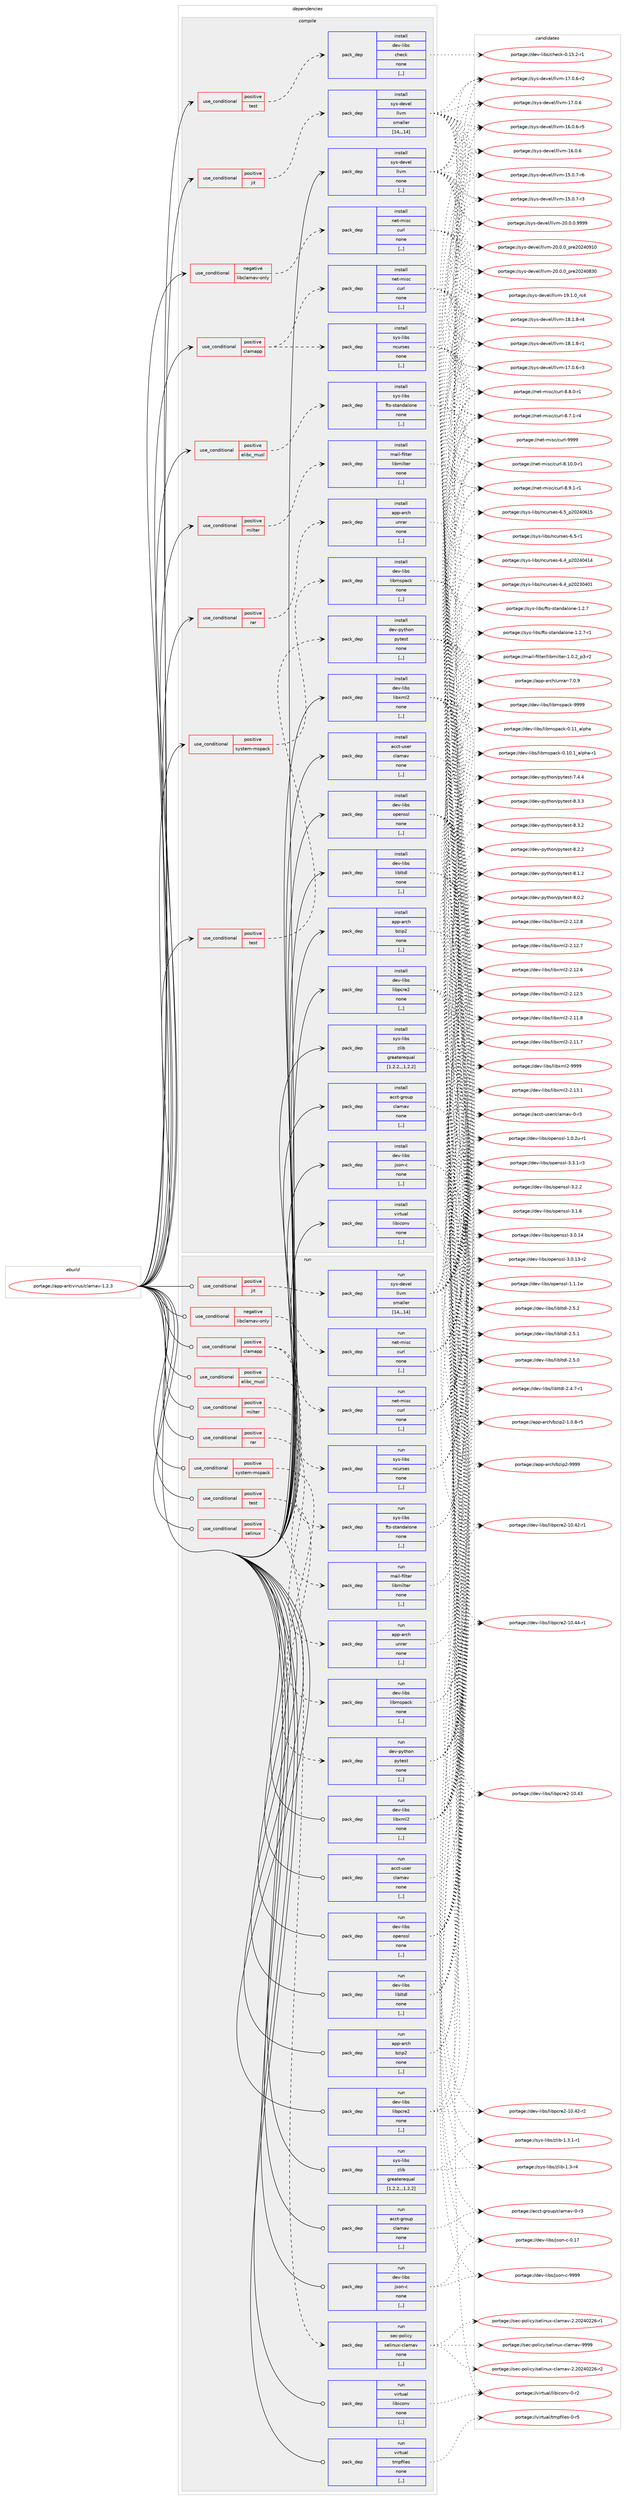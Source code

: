 digraph prolog {

# *************
# Graph options
# *************

newrank=true;
concentrate=true;
compound=true;
graph [rankdir=LR,fontname=Helvetica,fontsize=10,ranksep=1.5];#, ranksep=2.5, nodesep=0.2];
edge  [arrowhead=vee];
node  [fontname=Helvetica,fontsize=10];

# **********
# The ebuild
# **********

subgraph cluster_leftcol {
color=gray;
label=<<i>ebuild</i>>;
id [label="portage://app-antivirus/clamav-1.2.3", color=red, width=4, href="../app-antivirus/clamav-1.2.3.svg"];
}

# ****************
# The dependencies
# ****************

subgraph cluster_midcol {
color=gray;
label=<<i>dependencies</i>>;
subgraph cluster_compile {
fillcolor="#eeeeee";
style=filled;
label=<<i>compile</i>>;
subgraph cond131515 {
dependency499938 [label=<<TABLE BORDER="0" CELLBORDER="1" CELLSPACING="0" CELLPADDING="4"><TR><TD ROWSPAN="3" CELLPADDING="10">use_conditional</TD></TR><TR><TD>negative</TD></TR><TR><TD>libclamav-only</TD></TR></TABLE>>, shape=none, color=red];
subgraph pack364801 {
dependency499939 [label=<<TABLE BORDER="0" CELLBORDER="1" CELLSPACING="0" CELLPADDING="4" WIDTH="220"><TR><TD ROWSPAN="6" CELLPADDING="30">pack_dep</TD></TR><TR><TD WIDTH="110">install</TD></TR><TR><TD>net-misc</TD></TR><TR><TD>curl</TD></TR><TR><TD>none</TD></TR><TR><TD>[,,]</TD></TR></TABLE>>, shape=none, color=blue];
}
dependency499938:e -> dependency499939:w [weight=20,style="dashed",arrowhead="vee"];
}
id:e -> dependency499938:w [weight=20,style="solid",arrowhead="vee"];
subgraph cond131516 {
dependency499940 [label=<<TABLE BORDER="0" CELLBORDER="1" CELLSPACING="0" CELLPADDING="4"><TR><TD ROWSPAN="3" CELLPADDING="10">use_conditional</TD></TR><TR><TD>positive</TD></TR><TR><TD>clamapp</TD></TR></TABLE>>, shape=none, color=red];
subgraph pack364802 {
dependency499941 [label=<<TABLE BORDER="0" CELLBORDER="1" CELLSPACING="0" CELLPADDING="4" WIDTH="220"><TR><TD ROWSPAN="6" CELLPADDING="30">pack_dep</TD></TR><TR><TD WIDTH="110">install</TD></TR><TR><TD>sys-libs</TD></TR><TR><TD>ncurses</TD></TR><TR><TD>none</TD></TR><TR><TD>[,,]</TD></TR></TABLE>>, shape=none, color=blue];
}
dependency499940:e -> dependency499941:w [weight=20,style="dashed",arrowhead="vee"];
subgraph pack364803 {
dependency499942 [label=<<TABLE BORDER="0" CELLBORDER="1" CELLSPACING="0" CELLPADDING="4" WIDTH="220"><TR><TD ROWSPAN="6" CELLPADDING="30">pack_dep</TD></TR><TR><TD WIDTH="110">install</TD></TR><TR><TD>net-misc</TD></TR><TR><TD>curl</TD></TR><TR><TD>none</TD></TR><TR><TD>[,,]</TD></TR></TABLE>>, shape=none, color=blue];
}
dependency499940:e -> dependency499942:w [weight=20,style="dashed",arrowhead="vee"];
}
id:e -> dependency499940:w [weight=20,style="solid",arrowhead="vee"];
subgraph cond131517 {
dependency499943 [label=<<TABLE BORDER="0" CELLBORDER="1" CELLSPACING="0" CELLPADDING="4"><TR><TD ROWSPAN="3" CELLPADDING="10">use_conditional</TD></TR><TR><TD>positive</TD></TR><TR><TD>elibc_musl</TD></TR></TABLE>>, shape=none, color=red];
subgraph pack364804 {
dependency499944 [label=<<TABLE BORDER="0" CELLBORDER="1" CELLSPACING="0" CELLPADDING="4" WIDTH="220"><TR><TD ROWSPAN="6" CELLPADDING="30">pack_dep</TD></TR><TR><TD WIDTH="110">install</TD></TR><TR><TD>sys-libs</TD></TR><TR><TD>fts-standalone</TD></TR><TR><TD>none</TD></TR><TR><TD>[,,]</TD></TR></TABLE>>, shape=none, color=blue];
}
dependency499943:e -> dependency499944:w [weight=20,style="dashed",arrowhead="vee"];
}
id:e -> dependency499943:w [weight=20,style="solid",arrowhead="vee"];
subgraph cond131518 {
dependency499945 [label=<<TABLE BORDER="0" CELLBORDER="1" CELLSPACING="0" CELLPADDING="4"><TR><TD ROWSPAN="3" CELLPADDING="10">use_conditional</TD></TR><TR><TD>positive</TD></TR><TR><TD>jit</TD></TR></TABLE>>, shape=none, color=red];
subgraph pack364805 {
dependency499946 [label=<<TABLE BORDER="0" CELLBORDER="1" CELLSPACING="0" CELLPADDING="4" WIDTH="220"><TR><TD ROWSPAN="6" CELLPADDING="30">pack_dep</TD></TR><TR><TD WIDTH="110">install</TD></TR><TR><TD>sys-devel</TD></TR><TR><TD>llvm</TD></TR><TR><TD>smaller</TD></TR><TR><TD>[14,,,14]</TD></TR></TABLE>>, shape=none, color=blue];
}
dependency499945:e -> dependency499946:w [weight=20,style="dashed",arrowhead="vee"];
}
id:e -> dependency499945:w [weight=20,style="solid",arrowhead="vee"];
subgraph cond131519 {
dependency499947 [label=<<TABLE BORDER="0" CELLBORDER="1" CELLSPACING="0" CELLPADDING="4"><TR><TD ROWSPAN="3" CELLPADDING="10">use_conditional</TD></TR><TR><TD>positive</TD></TR><TR><TD>milter</TD></TR></TABLE>>, shape=none, color=red];
subgraph pack364806 {
dependency499948 [label=<<TABLE BORDER="0" CELLBORDER="1" CELLSPACING="0" CELLPADDING="4" WIDTH="220"><TR><TD ROWSPAN="6" CELLPADDING="30">pack_dep</TD></TR><TR><TD WIDTH="110">install</TD></TR><TR><TD>mail-filter</TD></TR><TR><TD>libmilter</TD></TR><TR><TD>none</TD></TR><TR><TD>[,,]</TD></TR></TABLE>>, shape=none, color=blue];
}
dependency499947:e -> dependency499948:w [weight=20,style="dashed",arrowhead="vee"];
}
id:e -> dependency499947:w [weight=20,style="solid",arrowhead="vee"];
subgraph cond131520 {
dependency499949 [label=<<TABLE BORDER="0" CELLBORDER="1" CELLSPACING="0" CELLPADDING="4"><TR><TD ROWSPAN="3" CELLPADDING="10">use_conditional</TD></TR><TR><TD>positive</TD></TR><TR><TD>rar</TD></TR></TABLE>>, shape=none, color=red];
subgraph pack364807 {
dependency499950 [label=<<TABLE BORDER="0" CELLBORDER="1" CELLSPACING="0" CELLPADDING="4" WIDTH="220"><TR><TD ROWSPAN="6" CELLPADDING="30">pack_dep</TD></TR><TR><TD WIDTH="110">install</TD></TR><TR><TD>app-arch</TD></TR><TR><TD>unrar</TD></TR><TR><TD>none</TD></TR><TR><TD>[,,]</TD></TR></TABLE>>, shape=none, color=blue];
}
dependency499949:e -> dependency499950:w [weight=20,style="dashed",arrowhead="vee"];
}
id:e -> dependency499949:w [weight=20,style="solid",arrowhead="vee"];
subgraph cond131521 {
dependency499951 [label=<<TABLE BORDER="0" CELLBORDER="1" CELLSPACING="0" CELLPADDING="4"><TR><TD ROWSPAN="3" CELLPADDING="10">use_conditional</TD></TR><TR><TD>positive</TD></TR><TR><TD>system-mspack</TD></TR></TABLE>>, shape=none, color=red];
subgraph pack364808 {
dependency499952 [label=<<TABLE BORDER="0" CELLBORDER="1" CELLSPACING="0" CELLPADDING="4" WIDTH="220"><TR><TD ROWSPAN="6" CELLPADDING="30">pack_dep</TD></TR><TR><TD WIDTH="110">install</TD></TR><TR><TD>dev-libs</TD></TR><TR><TD>libmspack</TD></TR><TR><TD>none</TD></TR><TR><TD>[,,]</TD></TR></TABLE>>, shape=none, color=blue];
}
dependency499951:e -> dependency499952:w [weight=20,style="dashed",arrowhead="vee"];
}
id:e -> dependency499951:w [weight=20,style="solid",arrowhead="vee"];
subgraph cond131522 {
dependency499953 [label=<<TABLE BORDER="0" CELLBORDER="1" CELLSPACING="0" CELLPADDING="4"><TR><TD ROWSPAN="3" CELLPADDING="10">use_conditional</TD></TR><TR><TD>positive</TD></TR><TR><TD>test</TD></TR></TABLE>>, shape=none, color=red];
subgraph pack364809 {
dependency499954 [label=<<TABLE BORDER="0" CELLBORDER="1" CELLSPACING="0" CELLPADDING="4" WIDTH="220"><TR><TD ROWSPAN="6" CELLPADDING="30">pack_dep</TD></TR><TR><TD WIDTH="110">install</TD></TR><TR><TD>dev-libs</TD></TR><TR><TD>check</TD></TR><TR><TD>none</TD></TR><TR><TD>[,,]</TD></TR></TABLE>>, shape=none, color=blue];
}
dependency499953:e -> dependency499954:w [weight=20,style="dashed",arrowhead="vee"];
}
id:e -> dependency499953:w [weight=20,style="solid",arrowhead="vee"];
subgraph cond131523 {
dependency499955 [label=<<TABLE BORDER="0" CELLBORDER="1" CELLSPACING="0" CELLPADDING="4"><TR><TD ROWSPAN="3" CELLPADDING="10">use_conditional</TD></TR><TR><TD>positive</TD></TR><TR><TD>test</TD></TR></TABLE>>, shape=none, color=red];
subgraph pack364810 {
dependency499956 [label=<<TABLE BORDER="0" CELLBORDER="1" CELLSPACING="0" CELLPADDING="4" WIDTH="220"><TR><TD ROWSPAN="6" CELLPADDING="30">pack_dep</TD></TR><TR><TD WIDTH="110">install</TD></TR><TR><TD>dev-python</TD></TR><TR><TD>pytest</TD></TR><TR><TD>none</TD></TR><TR><TD>[,,]</TD></TR></TABLE>>, shape=none, color=blue];
}
dependency499955:e -> dependency499956:w [weight=20,style="dashed",arrowhead="vee"];
}
id:e -> dependency499955:w [weight=20,style="solid",arrowhead="vee"];
subgraph pack364811 {
dependency499957 [label=<<TABLE BORDER="0" CELLBORDER="1" CELLSPACING="0" CELLPADDING="4" WIDTH="220"><TR><TD ROWSPAN="6" CELLPADDING="30">pack_dep</TD></TR><TR><TD WIDTH="110">install</TD></TR><TR><TD>acct-group</TD></TR><TR><TD>clamav</TD></TR><TR><TD>none</TD></TR><TR><TD>[,,]</TD></TR></TABLE>>, shape=none, color=blue];
}
id:e -> dependency499957:w [weight=20,style="solid",arrowhead="vee"];
subgraph pack364812 {
dependency499958 [label=<<TABLE BORDER="0" CELLBORDER="1" CELLSPACING="0" CELLPADDING="4" WIDTH="220"><TR><TD ROWSPAN="6" CELLPADDING="30">pack_dep</TD></TR><TR><TD WIDTH="110">install</TD></TR><TR><TD>acct-user</TD></TR><TR><TD>clamav</TD></TR><TR><TD>none</TD></TR><TR><TD>[,,]</TD></TR></TABLE>>, shape=none, color=blue];
}
id:e -> dependency499958:w [weight=20,style="solid",arrowhead="vee"];
subgraph pack364813 {
dependency499959 [label=<<TABLE BORDER="0" CELLBORDER="1" CELLSPACING="0" CELLPADDING="4" WIDTH="220"><TR><TD ROWSPAN="6" CELLPADDING="30">pack_dep</TD></TR><TR><TD WIDTH="110">install</TD></TR><TR><TD>app-arch</TD></TR><TR><TD>bzip2</TD></TR><TR><TD>none</TD></TR><TR><TD>[,,]</TD></TR></TABLE>>, shape=none, color=blue];
}
id:e -> dependency499959:w [weight=20,style="solid",arrowhead="vee"];
subgraph pack364814 {
dependency499960 [label=<<TABLE BORDER="0" CELLBORDER="1" CELLSPACING="0" CELLPADDING="4" WIDTH="220"><TR><TD ROWSPAN="6" CELLPADDING="30">pack_dep</TD></TR><TR><TD WIDTH="110">install</TD></TR><TR><TD>dev-libs</TD></TR><TR><TD>json-c</TD></TR><TR><TD>none</TD></TR><TR><TD>[,,]</TD></TR></TABLE>>, shape=none, color=blue];
}
id:e -> dependency499960:w [weight=20,style="solid",arrowhead="vee"];
subgraph pack364815 {
dependency499961 [label=<<TABLE BORDER="0" CELLBORDER="1" CELLSPACING="0" CELLPADDING="4" WIDTH="220"><TR><TD ROWSPAN="6" CELLPADDING="30">pack_dep</TD></TR><TR><TD WIDTH="110">install</TD></TR><TR><TD>dev-libs</TD></TR><TR><TD>libltdl</TD></TR><TR><TD>none</TD></TR><TR><TD>[,,]</TD></TR></TABLE>>, shape=none, color=blue];
}
id:e -> dependency499961:w [weight=20,style="solid",arrowhead="vee"];
subgraph pack364816 {
dependency499962 [label=<<TABLE BORDER="0" CELLBORDER="1" CELLSPACING="0" CELLPADDING="4" WIDTH="220"><TR><TD ROWSPAN="6" CELLPADDING="30">pack_dep</TD></TR><TR><TD WIDTH="110">install</TD></TR><TR><TD>dev-libs</TD></TR><TR><TD>libpcre2</TD></TR><TR><TD>none</TD></TR><TR><TD>[,,]</TD></TR></TABLE>>, shape=none, color=blue];
}
id:e -> dependency499962:w [weight=20,style="solid",arrowhead="vee"];
subgraph pack364817 {
dependency499963 [label=<<TABLE BORDER="0" CELLBORDER="1" CELLSPACING="0" CELLPADDING="4" WIDTH="220"><TR><TD ROWSPAN="6" CELLPADDING="30">pack_dep</TD></TR><TR><TD WIDTH="110">install</TD></TR><TR><TD>dev-libs</TD></TR><TR><TD>libxml2</TD></TR><TR><TD>none</TD></TR><TR><TD>[,,]</TD></TR></TABLE>>, shape=none, color=blue];
}
id:e -> dependency499963:w [weight=20,style="solid",arrowhead="vee"];
subgraph pack364818 {
dependency499964 [label=<<TABLE BORDER="0" CELLBORDER="1" CELLSPACING="0" CELLPADDING="4" WIDTH="220"><TR><TD ROWSPAN="6" CELLPADDING="30">pack_dep</TD></TR><TR><TD WIDTH="110">install</TD></TR><TR><TD>dev-libs</TD></TR><TR><TD>openssl</TD></TR><TR><TD>none</TD></TR><TR><TD>[,,]</TD></TR></TABLE>>, shape=none, color=blue];
}
id:e -> dependency499964:w [weight=20,style="solid",arrowhead="vee"];
subgraph pack364819 {
dependency499965 [label=<<TABLE BORDER="0" CELLBORDER="1" CELLSPACING="0" CELLPADDING="4" WIDTH="220"><TR><TD ROWSPAN="6" CELLPADDING="30">pack_dep</TD></TR><TR><TD WIDTH="110">install</TD></TR><TR><TD>sys-libs</TD></TR><TR><TD>zlib</TD></TR><TR><TD>greaterequal</TD></TR><TR><TD>[1.2.2,,,1.2.2]</TD></TR></TABLE>>, shape=none, color=blue];
}
id:e -> dependency499965:w [weight=20,style="solid",arrowhead="vee"];
subgraph pack364820 {
dependency499966 [label=<<TABLE BORDER="0" CELLBORDER="1" CELLSPACING="0" CELLPADDING="4" WIDTH="220"><TR><TD ROWSPAN="6" CELLPADDING="30">pack_dep</TD></TR><TR><TD WIDTH="110">install</TD></TR><TR><TD>virtual</TD></TR><TR><TD>libiconv</TD></TR><TR><TD>none</TD></TR><TR><TD>[,,]</TD></TR></TABLE>>, shape=none, color=blue];
}
id:e -> dependency499966:w [weight=20,style="solid",arrowhead="vee"];
subgraph pack364821 {
dependency499967 [label=<<TABLE BORDER="0" CELLBORDER="1" CELLSPACING="0" CELLPADDING="4" WIDTH="220"><TR><TD ROWSPAN="6" CELLPADDING="30">pack_dep</TD></TR><TR><TD WIDTH="110">install</TD></TR><TR><TD>sys-devel</TD></TR><TR><TD>llvm</TD></TR><TR><TD>none</TD></TR><TR><TD>[,,]</TD></TR></TABLE>>, shape=none, color=blue];
}
id:e -> dependency499967:w [weight=20,style="solid",arrowhead="vee"];
}
subgraph cluster_compileandrun {
fillcolor="#eeeeee";
style=filled;
label=<<i>compile and run</i>>;
}
subgraph cluster_run {
fillcolor="#eeeeee";
style=filled;
label=<<i>run</i>>;
subgraph cond131524 {
dependency499968 [label=<<TABLE BORDER="0" CELLBORDER="1" CELLSPACING="0" CELLPADDING="4"><TR><TD ROWSPAN="3" CELLPADDING="10">use_conditional</TD></TR><TR><TD>negative</TD></TR><TR><TD>libclamav-only</TD></TR></TABLE>>, shape=none, color=red];
subgraph pack364822 {
dependency499969 [label=<<TABLE BORDER="0" CELLBORDER="1" CELLSPACING="0" CELLPADDING="4" WIDTH="220"><TR><TD ROWSPAN="6" CELLPADDING="30">pack_dep</TD></TR><TR><TD WIDTH="110">run</TD></TR><TR><TD>net-misc</TD></TR><TR><TD>curl</TD></TR><TR><TD>none</TD></TR><TR><TD>[,,]</TD></TR></TABLE>>, shape=none, color=blue];
}
dependency499968:e -> dependency499969:w [weight=20,style="dashed",arrowhead="vee"];
}
id:e -> dependency499968:w [weight=20,style="solid",arrowhead="odot"];
subgraph cond131525 {
dependency499970 [label=<<TABLE BORDER="0" CELLBORDER="1" CELLSPACING="0" CELLPADDING="4"><TR><TD ROWSPAN="3" CELLPADDING="10">use_conditional</TD></TR><TR><TD>positive</TD></TR><TR><TD>clamapp</TD></TR></TABLE>>, shape=none, color=red];
subgraph pack364823 {
dependency499971 [label=<<TABLE BORDER="0" CELLBORDER="1" CELLSPACING="0" CELLPADDING="4" WIDTH="220"><TR><TD ROWSPAN="6" CELLPADDING="30">pack_dep</TD></TR><TR><TD WIDTH="110">run</TD></TR><TR><TD>sys-libs</TD></TR><TR><TD>ncurses</TD></TR><TR><TD>none</TD></TR><TR><TD>[,,]</TD></TR></TABLE>>, shape=none, color=blue];
}
dependency499970:e -> dependency499971:w [weight=20,style="dashed",arrowhead="vee"];
subgraph pack364824 {
dependency499972 [label=<<TABLE BORDER="0" CELLBORDER="1" CELLSPACING="0" CELLPADDING="4" WIDTH="220"><TR><TD ROWSPAN="6" CELLPADDING="30">pack_dep</TD></TR><TR><TD WIDTH="110">run</TD></TR><TR><TD>net-misc</TD></TR><TR><TD>curl</TD></TR><TR><TD>none</TD></TR><TR><TD>[,,]</TD></TR></TABLE>>, shape=none, color=blue];
}
dependency499970:e -> dependency499972:w [weight=20,style="dashed",arrowhead="vee"];
}
id:e -> dependency499970:w [weight=20,style="solid",arrowhead="odot"];
subgraph cond131526 {
dependency499973 [label=<<TABLE BORDER="0" CELLBORDER="1" CELLSPACING="0" CELLPADDING="4"><TR><TD ROWSPAN="3" CELLPADDING="10">use_conditional</TD></TR><TR><TD>positive</TD></TR><TR><TD>elibc_musl</TD></TR></TABLE>>, shape=none, color=red];
subgraph pack364825 {
dependency499974 [label=<<TABLE BORDER="0" CELLBORDER="1" CELLSPACING="0" CELLPADDING="4" WIDTH="220"><TR><TD ROWSPAN="6" CELLPADDING="30">pack_dep</TD></TR><TR><TD WIDTH="110">run</TD></TR><TR><TD>sys-libs</TD></TR><TR><TD>fts-standalone</TD></TR><TR><TD>none</TD></TR><TR><TD>[,,]</TD></TR></TABLE>>, shape=none, color=blue];
}
dependency499973:e -> dependency499974:w [weight=20,style="dashed",arrowhead="vee"];
}
id:e -> dependency499973:w [weight=20,style="solid",arrowhead="odot"];
subgraph cond131527 {
dependency499975 [label=<<TABLE BORDER="0" CELLBORDER="1" CELLSPACING="0" CELLPADDING="4"><TR><TD ROWSPAN="3" CELLPADDING="10">use_conditional</TD></TR><TR><TD>positive</TD></TR><TR><TD>jit</TD></TR></TABLE>>, shape=none, color=red];
subgraph pack364826 {
dependency499976 [label=<<TABLE BORDER="0" CELLBORDER="1" CELLSPACING="0" CELLPADDING="4" WIDTH="220"><TR><TD ROWSPAN="6" CELLPADDING="30">pack_dep</TD></TR><TR><TD WIDTH="110">run</TD></TR><TR><TD>sys-devel</TD></TR><TR><TD>llvm</TD></TR><TR><TD>smaller</TD></TR><TR><TD>[14,,,14]</TD></TR></TABLE>>, shape=none, color=blue];
}
dependency499975:e -> dependency499976:w [weight=20,style="dashed",arrowhead="vee"];
}
id:e -> dependency499975:w [weight=20,style="solid",arrowhead="odot"];
subgraph cond131528 {
dependency499977 [label=<<TABLE BORDER="0" CELLBORDER="1" CELLSPACING="0" CELLPADDING="4"><TR><TD ROWSPAN="3" CELLPADDING="10">use_conditional</TD></TR><TR><TD>positive</TD></TR><TR><TD>milter</TD></TR></TABLE>>, shape=none, color=red];
subgraph pack364827 {
dependency499978 [label=<<TABLE BORDER="0" CELLBORDER="1" CELLSPACING="0" CELLPADDING="4" WIDTH="220"><TR><TD ROWSPAN="6" CELLPADDING="30">pack_dep</TD></TR><TR><TD WIDTH="110">run</TD></TR><TR><TD>mail-filter</TD></TR><TR><TD>libmilter</TD></TR><TR><TD>none</TD></TR><TR><TD>[,,]</TD></TR></TABLE>>, shape=none, color=blue];
}
dependency499977:e -> dependency499978:w [weight=20,style="dashed",arrowhead="vee"];
}
id:e -> dependency499977:w [weight=20,style="solid",arrowhead="odot"];
subgraph cond131529 {
dependency499979 [label=<<TABLE BORDER="0" CELLBORDER="1" CELLSPACING="0" CELLPADDING="4"><TR><TD ROWSPAN="3" CELLPADDING="10">use_conditional</TD></TR><TR><TD>positive</TD></TR><TR><TD>rar</TD></TR></TABLE>>, shape=none, color=red];
subgraph pack364828 {
dependency499980 [label=<<TABLE BORDER="0" CELLBORDER="1" CELLSPACING="0" CELLPADDING="4" WIDTH="220"><TR><TD ROWSPAN="6" CELLPADDING="30">pack_dep</TD></TR><TR><TD WIDTH="110">run</TD></TR><TR><TD>app-arch</TD></TR><TR><TD>unrar</TD></TR><TR><TD>none</TD></TR><TR><TD>[,,]</TD></TR></TABLE>>, shape=none, color=blue];
}
dependency499979:e -> dependency499980:w [weight=20,style="dashed",arrowhead="vee"];
}
id:e -> dependency499979:w [weight=20,style="solid",arrowhead="odot"];
subgraph cond131530 {
dependency499981 [label=<<TABLE BORDER="0" CELLBORDER="1" CELLSPACING="0" CELLPADDING="4"><TR><TD ROWSPAN="3" CELLPADDING="10">use_conditional</TD></TR><TR><TD>positive</TD></TR><TR><TD>selinux</TD></TR></TABLE>>, shape=none, color=red];
subgraph pack364829 {
dependency499982 [label=<<TABLE BORDER="0" CELLBORDER="1" CELLSPACING="0" CELLPADDING="4" WIDTH="220"><TR><TD ROWSPAN="6" CELLPADDING="30">pack_dep</TD></TR><TR><TD WIDTH="110">run</TD></TR><TR><TD>sec-policy</TD></TR><TR><TD>selinux-clamav</TD></TR><TR><TD>none</TD></TR><TR><TD>[,,]</TD></TR></TABLE>>, shape=none, color=blue];
}
dependency499981:e -> dependency499982:w [weight=20,style="dashed",arrowhead="vee"];
}
id:e -> dependency499981:w [weight=20,style="solid",arrowhead="odot"];
subgraph cond131531 {
dependency499983 [label=<<TABLE BORDER="0" CELLBORDER="1" CELLSPACING="0" CELLPADDING="4"><TR><TD ROWSPAN="3" CELLPADDING="10">use_conditional</TD></TR><TR><TD>positive</TD></TR><TR><TD>system-mspack</TD></TR></TABLE>>, shape=none, color=red];
subgraph pack364830 {
dependency499984 [label=<<TABLE BORDER="0" CELLBORDER="1" CELLSPACING="0" CELLPADDING="4" WIDTH="220"><TR><TD ROWSPAN="6" CELLPADDING="30">pack_dep</TD></TR><TR><TD WIDTH="110">run</TD></TR><TR><TD>dev-libs</TD></TR><TR><TD>libmspack</TD></TR><TR><TD>none</TD></TR><TR><TD>[,,]</TD></TR></TABLE>>, shape=none, color=blue];
}
dependency499983:e -> dependency499984:w [weight=20,style="dashed",arrowhead="vee"];
}
id:e -> dependency499983:w [weight=20,style="solid",arrowhead="odot"];
subgraph cond131532 {
dependency499985 [label=<<TABLE BORDER="0" CELLBORDER="1" CELLSPACING="0" CELLPADDING="4"><TR><TD ROWSPAN="3" CELLPADDING="10">use_conditional</TD></TR><TR><TD>positive</TD></TR><TR><TD>test</TD></TR></TABLE>>, shape=none, color=red];
subgraph pack364831 {
dependency499986 [label=<<TABLE BORDER="0" CELLBORDER="1" CELLSPACING="0" CELLPADDING="4" WIDTH="220"><TR><TD ROWSPAN="6" CELLPADDING="30">pack_dep</TD></TR><TR><TD WIDTH="110">run</TD></TR><TR><TD>dev-python</TD></TR><TR><TD>pytest</TD></TR><TR><TD>none</TD></TR><TR><TD>[,,]</TD></TR></TABLE>>, shape=none, color=blue];
}
dependency499985:e -> dependency499986:w [weight=20,style="dashed",arrowhead="vee"];
}
id:e -> dependency499985:w [weight=20,style="solid",arrowhead="odot"];
subgraph pack364832 {
dependency499987 [label=<<TABLE BORDER="0" CELLBORDER="1" CELLSPACING="0" CELLPADDING="4" WIDTH="220"><TR><TD ROWSPAN="6" CELLPADDING="30">pack_dep</TD></TR><TR><TD WIDTH="110">run</TD></TR><TR><TD>acct-group</TD></TR><TR><TD>clamav</TD></TR><TR><TD>none</TD></TR><TR><TD>[,,]</TD></TR></TABLE>>, shape=none, color=blue];
}
id:e -> dependency499987:w [weight=20,style="solid",arrowhead="odot"];
subgraph pack364833 {
dependency499988 [label=<<TABLE BORDER="0" CELLBORDER="1" CELLSPACING="0" CELLPADDING="4" WIDTH="220"><TR><TD ROWSPAN="6" CELLPADDING="30">pack_dep</TD></TR><TR><TD WIDTH="110">run</TD></TR><TR><TD>acct-user</TD></TR><TR><TD>clamav</TD></TR><TR><TD>none</TD></TR><TR><TD>[,,]</TD></TR></TABLE>>, shape=none, color=blue];
}
id:e -> dependency499988:w [weight=20,style="solid",arrowhead="odot"];
subgraph pack364834 {
dependency499989 [label=<<TABLE BORDER="0" CELLBORDER="1" CELLSPACING="0" CELLPADDING="4" WIDTH="220"><TR><TD ROWSPAN="6" CELLPADDING="30">pack_dep</TD></TR><TR><TD WIDTH="110">run</TD></TR><TR><TD>app-arch</TD></TR><TR><TD>bzip2</TD></TR><TR><TD>none</TD></TR><TR><TD>[,,]</TD></TR></TABLE>>, shape=none, color=blue];
}
id:e -> dependency499989:w [weight=20,style="solid",arrowhead="odot"];
subgraph pack364835 {
dependency499990 [label=<<TABLE BORDER="0" CELLBORDER="1" CELLSPACING="0" CELLPADDING="4" WIDTH="220"><TR><TD ROWSPAN="6" CELLPADDING="30">pack_dep</TD></TR><TR><TD WIDTH="110">run</TD></TR><TR><TD>dev-libs</TD></TR><TR><TD>json-c</TD></TR><TR><TD>none</TD></TR><TR><TD>[,,]</TD></TR></TABLE>>, shape=none, color=blue];
}
id:e -> dependency499990:w [weight=20,style="solid",arrowhead="odot"];
subgraph pack364836 {
dependency499991 [label=<<TABLE BORDER="0" CELLBORDER="1" CELLSPACING="0" CELLPADDING="4" WIDTH="220"><TR><TD ROWSPAN="6" CELLPADDING="30">pack_dep</TD></TR><TR><TD WIDTH="110">run</TD></TR><TR><TD>dev-libs</TD></TR><TR><TD>libltdl</TD></TR><TR><TD>none</TD></TR><TR><TD>[,,]</TD></TR></TABLE>>, shape=none, color=blue];
}
id:e -> dependency499991:w [weight=20,style="solid",arrowhead="odot"];
subgraph pack364837 {
dependency499992 [label=<<TABLE BORDER="0" CELLBORDER="1" CELLSPACING="0" CELLPADDING="4" WIDTH="220"><TR><TD ROWSPAN="6" CELLPADDING="30">pack_dep</TD></TR><TR><TD WIDTH="110">run</TD></TR><TR><TD>dev-libs</TD></TR><TR><TD>libpcre2</TD></TR><TR><TD>none</TD></TR><TR><TD>[,,]</TD></TR></TABLE>>, shape=none, color=blue];
}
id:e -> dependency499992:w [weight=20,style="solid",arrowhead="odot"];
subgraph pack364838 {
dependency499993 [label=<<TABLE BORDER="0" CELLBORDER="1" CELLSPACING="0" CELLPADDING="4" WIDTH="220"><TR><TD ROWSPAN="6" CELLPADDING="30">pack_dep</TD></TR><TR><TD WIDTH="110">run</TD></TR><TR><TD>dev-libs</TD></TR><TR><TD>libxml2</TD></TR><TR><TD>none</TD></TR><TR><TD>[,,]</TD></TR></TABLE>>, shape=none, color=blue];
}
id:e -> dependency499993:w [weight=20,style="solid",arrowhead="odot"];
subgraph pack364839 {
dependency499994 [label=<<TABLE BORDER="0" CELLBORDER="1" CELLSPACING="0" CELLPADDING="4" WIDTH="220"><TR><TD ROWSPAN="6" CELLPADDING="30">pack_dep</TD></TR><TR><TD WIDTH="110">run</TD></TR><TR><TD>dev-libs</TD></TR><TR><TD>openssl</TD></TR><TR><TD>none</TD></TR><TR><TD>[,,]</TD></TR></TABLE>>, shape=none, color=blue];
}
id:e -> dependency499994:w [weight=20,style="solid",arrowhead="odot"];
subgraph pack364840 {
dependency499995 [label=<<TABLE BORDER="0" CELLBORDER="1" CELLSPACING="0" CELLPADDING="4" WIDTH="220"><TR><TD ROWSPAN="6" CELLPADDING="30">pack_dep</TD></TR><TR><TD WIDTH="110">run</TD></TR><TR><TD>sys-libs</TD></TR><TR><TD>zlib</TD></TR><TR><TD>greaterequal</TD></TR><TR><TD>[1.2.2,,,1.2.2]</TD></TR></TABLE>>, shape=none, color=blue];
}
id:e -> dependency499995:w [weight=20,style="solid",arrowhead="odot"];
subgraph pack364841 {
dependency499996 [label=<<TABLE BORDER="0" CELLBORDER="1" CELLSPACING="0" CELLPADDING="4" WIDTH="220"><TR><TD ROWSPAN="6" CELLPADDING="30">pack_dep</TD></TR><TR><TD WIDTH="110">run</TD></TR><TR><TD>virtual</TD></TR><TR><TD>libiconv</TD></TR><TR><TD>none</TD></TR><TR><TD>[,,]</TD></TR></TABLE>>, shape=none, color=blue];
}
id:e -> dependency499996:w [weight=20,style="solid",arrowhead="odot"];
subgraph pack364842 {
dependency499997 [label=<<TABLE BORDER="0" CELLBORDER="1" CELLSPACING="0" CELLPADDING="4" WIDTH="220"><TR><TD ROWSPAN="6" CELLPADDING="30">pack_dep</TD></TR><TR><TD WIDTH="110">run</TD></TR><TR><TD>virtual</TD></TR><TR><TD>tmpfiles</TD></TR><TR><TD>none</TD></TR><TR><TD>[,,]</TD></TR></TABLE>>, shape=none, color=blue];
}
id:e -> dependency499997:w [weight=20,style="solid",arrowhead="odot"];
}
}

# **************
# The candidates
# **************

subgraph cluster_choices {
rank=same;
color=gray;
label=<<i>candidates</i>>;

subgraph choice364801 {
color=black;
nodesep=1;
choice110101116451091051159947991171141084557575757 [label="portage://net-misc/curl-9999", color=red, width=4,href="../net-misc/curl-9999.svg"];
choice11010111645109105115994799117114108455646494846484511449 [label="portage://net-misc/curl-8.10.0-r1", color=red, width=4,href="../net-misc/curl-8.10.0-r1.svg"];
choice110101116451091051159947991171141084556465746494511449 [label="portage://net-misc/curl-8.9.1-r1", color=red, width=4,href="../net-misc/curl-8.9.1-r1.svg"];
choice110101116451091051159947991171141084556465646484511449 [label="portage://net-misc/curl-8.8.0-r1", color=red, width=4,href="../net-misc/curl-8.8.0-r1.svg"];
choice110101116451091051159947991171141084556465546494511452 [label="portage://net-misc/curl-8.7.1-r4", color=red, width=4,href="../net-misc/curl-8.7.1-r4.svg"];
dependency499939:e -> choice110101116451091051159947991171141084557575757:w [style=dotted,weight="100"];
dependency499939:e -> choice11010111645109105115994799117114108455646494846484511449:w [style=dotted,weight="100"];
dependency499939:e -> choice110101116451091051159947991171141084556465746494511449:w [style=dotted,weight="100"];
dependency499939:e -> choice110101116451091051159947991171141084556465646484511449:w [style=dotted,weight="100"];
dependency499939:e -> choice110101116451091051159947991171141084556465546494511452:w [style=dotted,weight="100"];
}
subgraph choice364802 {
color=black;
nodesep=1;
choice1151211154510810598115471109911711411510111545544653951125048505248544953 [label="portage://sys-libs/ncurses-6.5_p20240615", color=red, width=4,href="../sys-libs/ncurses-6.5_p20240615.svg"];
choice11512111545108105981154711099117114115101115455446534511449 [label="portage://sys-libs/ncurses-6.5-r1", color=red, width=4,href="../sys-libs/ncurses-6.5-r1.svg"];
choice1151211154510810598115471109911711411510111545544652951125048505248524952 [label="portage://sys-libs/ncurses-6.4_p20240414", color=red, width=4,href="../sys-libs/ncurses-6.4_p20240414.svg"];
choice1151211154510810598115471109911711411510111545544652951125048505148524849 [label="portage://sys-libs/ncurses-6.4_p20230401", color=red, width=4,href="../sys-libs/ncurses-6.4_p20230401.svg"];
dependency499941:e -> choice1151211154510810598115471109911711411510111545544653951125048505248544953:w [style=dotted,weight="100"];
dependency499941:e -> choice11512111545108105981154711099117114115101115455446534511449:w [style=dotted,weight="100"];
dependency499941:e -> choice1151211154510810598115471109911711411510111545544652951125048505248524952:w [style=dotted,weight="100"];
dependency499941:e -> choice1151211154510810598115471109911711411510111545544652951125048505148524849:w [style=dotted,weight="100"];
}
subgraph choice364803 {
color=black;
nodesep=1;
choice110101116451091051159947991171141084557575757 [label="portage://net-misc/curl-9999", color=red, width=4,href="../net-misc/curl-9999.svg"];
choice11010111645109105115994799117114108455646494846484511449 [label="portage://net-misc/curl-8.10.0-r1", color=red, width=4,href="../net-misc/curl-8.10.0-r1.svg"];
choice110101116451091051159947991171141084556465746494511449 [label="portage://net-misc/curl-8.9.1-r1", color=red, width=4,href="../net-misc/curl-8.9.1-r1.svg"];
choice110101116451091051159947991171141084556465646484511449 [label="portage://net-misc/curl-8.8.0-r1", color=red, width=4,href="../net-misc/curl-8.8.0-r1.svg"];
choice110101116451091051159947991171141084556465546494511452 [label="portage://net-misc/curl-8.7.1-r4", color=red, width=4,href="../net-misc/curl-8.7.1-r4.svg"];
dependency499942:e -> choice110101116451091051159947991171141084557575757:w [style=dotted,weight="100"];
dependency499942:e -> choice11010111645109105115994799117114108455646494846484511449:w [style=dotted,weight="100"];
dependency499942:e -> choice110101116451091051159947991171141084556465746494511449:w [style=dotted,weight="100"];
dependency499942:e -> choice110101116451091051159947991171141084556465646484511449:w [style=dotted,weight="100"];
dependency499942:e -> choice110101116451091051159947991171141084556465546494511452:w [style=dotted,weight="100"];
}
subgraph choice364804 {
color=black;
nodesep=1;
choice1151211154510810598115471021161154511511697110100971081111101014549465046554511449 [label="portage://sys-libs/fts-standalone-1.2.7-r1", color=red, width=4,href="../sys-libs/fts-standalone-1.2.7-r1.svg"];
choice115121115451081059811547102116115451151169711010097108111110101454946504655 [label="portage://sys-libs/fts-standalone-1.2.7", color=red, width=4,href="../sys-libs/fts-standalone-1.2.7.svg"];
dependency499944:e -> choice1151211154510810598115471021161154511511697110100971081111101014549465046554511449:w [style=dotted,weight="100"];
dependency499944:e -> choice115121115451081059811547102116115451151169711010097108111110101454946504655:w [style=dotted,weight="100"];
}
subgraph choice364805 {
color=black;
nodesep=1;
choice1151211154510010111810110847108108118109455048464846484657575757 [label="portage://sys-devel/llvm-20.0.0.9999", color=red, width=4,href="../sys-devel/llvm-20.0.0.9999.svg"];
choice115121115451001011181011084710810811810945504846484648951121141015048505248574948 [label="portage://sys-devel/llvm-20.0.0_pre20240910", color=red, width=4,href="../sys-devel/llvm-20.0.0_pre20240910.svg"];
choice115121115451001011181011084710810811810945504846484648951121141015048505248565148 [label="portage://sys-devel/llvm-20.0.0_pre20240830", color=red, width=4,href="../sys-devel/llvm-20.0.0_pre20240830.svg"];
choice115121115451001011181011084710810811810945495746494648951149952 [label="portage://sys-devel/llvm-19.1.0_rc4", color=red, width=4,href="../sys-devel/llvm-19.1.0_rc4.svg"];
choice1151211154510010111810110847108108118109454956464946564511452 [label="portage://sys-devel/llvm-18.1.8-r4", color=red, width=4,href="../sys-devel/llvm-18.1.8-r4.svg"];
choice1151211154510010111810110847108108118109454956464946564511449 [label="portage://sys-devel/llvm-18.1.8-r1", color=red, width=4,href="../sys-devel/llvm-18.1.8-r1.svg"];
choice1151211154510010111810110847108108118109454955464846544511451 [label="portage://sys-devel/llvm-17.0.6-r3", color=red, width=4,href="../sys-devel/llvm-17.0.6-r3.svg"];
choice1151211154510010111810110847108108118109454955464846544511450 [label="portage://sys-devel/llvm-17.0.6-r2", color=red, width=4,href="../sys-devel/llvm-17.0.6-r2.svg"];
choice115121115451001011181011084710810811810945495546484654 [label="portage://sys-devel/llvm-17.0.6", color=red, width=4,href="../sys-devel/llvm-17.0.6.svg"];
choice1151211154510010111810110847108108118109454954464846544511453 [label="portage://sys-devel/llvm-16.0.6-r5", color=red, width=4,href="../sys-devel/llvm-16.0.6-r5.svg"];
choice115121115451001011181011084710810811810945495446484654 [label="portage://sys-devel/llvm-16.0.6", color=red, width=4,href="../sys-devel/llvm-16.0.6.svg"];
choice1151211154510010111810110847108108118109454953464846554511454 [label="portage://sys-devel/llvm-15.0.7-r6", color=red, width=4,href="../sys-devel/llvm-15.0.7-r6.svg"];
choice1151211154510010111810110847108108118109454953464846554511451 [label="portage://sys-devel/llvm-15.0.7-r3", color=red, width=4,href="../sys-devel/llvm-15.0.7-r3.svg"];
dependency499946:e -> choice1151211154510010111810110847108108118109455048464846484657575757:w [style=dotted,weight="100"];
dependency499946:e -> choice115121115451001011181011084710810811810945504846484648951121141015048505248574948:w [style=dotted,weight="100"];
dependency499946:e -> choice115121115451001011181011084710810811810945504846484648951121141015048505248565148:w [style=dotted,weight="100"];
dependency499946:e -> choice115121115451001011181011084710810811810945495746494648951149952:w [style=dotted,weight="100"];
dependency499946:e -> choice1151211154510010111810110847108108118109454956464946564511452:w [style=dotted,weight="100"];
dependency499946:e -> choice1151211154510010111810110847108108118109454956464946564511449:w [style=dotted,weight="100"];
dependency499946:e -> choice1151211154510010111810110847108108118109454955464846544511451:w [style=dotted,weight="100"];
dependency499946:e -> choice1151211154510010111810110847108108118109454955464846544511450:w [style=dotted,weight="100"];
dependency499946:e -> choice115121115451001011181011084710810811810945495546484654:w [style=dotted,weight="100"];
dependency499946:e -> choice1151211154510010111810110847108108118109454954464846544511453:w [style=dotted,weight="100"];
dependency499946:e -> choice115121115451001011181011084710810811810945495446484654:w [style=dotted,weight="100"];
dependency499946:e -> choice1151211154510010111810110847108108118109454953464846554511454:w [style=dotted,weight="100"];
dependency499946:e -> choice1151211154510010111810110847108108118109454953464846554511451:w [style=dotted,weight="100"];
}
subgraph choice364806 {
color=black;
nodesep=1;
choice1099710510845102105108116101114471081059810910510811610111445494648465095112514511450 [label="portage://mail-filter/libmilter-1.0.2_p3-r2", color=red, width=4,href="../mail-filter/libmilter-1.0.2_p3-r2.svg"];
dependency499948:e -> choice1099710510845102105108116101114471081059810910510811610111445494648465095112514511450:w [style=dotted,weight="100"];
}
subgraph choice364807 {
color=black;
nodesep=1;
choice971121124597114991044711711011497114455546484657 [label="portage://app-arch/unrar-7.0.9", color=red, width=4,href="../app-arch/unrar-7.0.9.svg"];
dependency499950:e -> choice971121124597114991044711711011497114455546484657:w [style=dotted,weight="100"];
}
subgraph choice364808 {
color=black;
nodesep=1;
choice1001011184510810598115471081059810911511297991074557575757 [label="portage://dev-libs/libmspack-9999", color=red, width=4,href="../dev-libs/libmspack-9999.svg"];
choice1001011184510810598115471081059810911511297991074548464949959710811210497 [label="portage://dev-libs/libmspack-0.11_alpha", color=red, width=4,href="../dev-libs/libmspack-0.11_alpha.svg"];
choice100101118451081059811547108105981091151129799107454846494846499597108112104974511449 [label="portage://dev-libs/libmspack-0.10.1_alpha-r1", color=red, width=4,href="../dev-libs/libmspack-0.10.1_alpha-r1.svg"];
dependency499952:e -> choice1001011184510810598115471081059810911511297991074557575757:w [style=dotted,weight="100"];
dependency499952:e -> choice1001011184510810598115471081059810911511297991074548464949959710811210497:w [style=dotted,weight="100"];
dependency499952:e -> choice100101118451081059811547108105981091151129799107454846494846499597108112104974511449:w [style=dotted,weight="100"];
}
subgraph choice364809 {
color=black;
nodesep=1;
choice1001011184510810598115479910410199107454846495346504511449 [label="portage://dev-libs/check-0.15.2-r1", color=red, width=4,href="../dev-libs/check-0.15.2-r1.svg"];
dependency499954:e -> choice1001011184510810598115479910410199107454846495346504511449:w [style=dotted,weight="100"];
}
subgraph choice364810 {
color=black;
nodesep=1;
choice1001011184511212111610411111047112121116101115116455646514651 [label="portage://dev-python/pytest-8.3.3", color=red, width=4,href="../dev-python/pytest-8.3.3.svg"];
choice1001011184511212111610411111047112121116101115116455646514650 [label="portage://dev-python/pytest-8.3.2", color=red, width=4,href="../dev-python/pytest-8.3.2.svg"];
choice1001011184511212111610411111047112121116101115116455646504650 [label="portage://dev-python/pytest-8.2.2", color=red, width=4,href="../dev-python/pytest-8.2.2.svg"];
choice1001011184511212111610411111047112121116101115116455646494650 [label="portage://dev-python/pytest-8.1.2", color=red, width=4,href="../dev-python/pytest-8.1.2.svg"];
choice1001011184511212111610411111047112121116101115116455646484650 [label="portage://dev-python/pytest-8.0.2", color=red, width=4,href="../dev-python/pytest-8.0.2.svg"];
choice1001011184511212111610411111047112121116101115116455546524652 [label="portage://dev-python/pytest-7.4.4", color=red, width=4,href="../dev-python/pytest-7.4.4.svg"];
dependency499956:e -> choice1001011184511212111610411111047112121116101115116455646514651:w [style=dotted,weight="100"];
dependency499956:e -> choice1001011184511212111610411111047112121116101115116455646514650:w [style=dotted,weight="100"];
dependency499956:e -> choice1001011184511212111610411111047112121116101115116455646504650:w [style=dotted,weight="100"];
dependency499956:e -> choice1001011184511212111610411111047112121116101115116455646494650:w [style=dotted,weight="100"];
dependency499956:e -> choice1001011184511212111610411111047112121116101115116455646484650:w [style=dotted,weight="100"];
dependency499956:e -> choice1001011184511212111610411111047112121116101115116455546524652:w [style=dotted,weight="100"];
}
subgraph choice364811 {
color=black;
nodesep=1;
choice979999116451031141111171124799108971099711845484511451 [label="portage://acct-group/clamav-0-r3", color=red, width=4,href="../acct-group/clamav-0-r3.svg"];
dependency499957:e -> choice979999116451031141111171124799108971099711845484511451:w [style=dotted,weight="100"];
}
subgraph choice364812 {
color=black;
nodesep=1;
choice979999116451171151011144799108971099711845484511451 [label="portage://acct-user/clamav-0-r3", color=red, width=4,href="../acct-user/clamav-0-r3.svg"];
dependency499958:e -> choice979999116451171151011144799108971099711845484511451:w [style=dotted,weight="100"];
}
subgraph choice364813 {
color=black;
nodesep=1;
choice971121124597114991044798122105112504557575757 [label="portage://app-arch/bzip2-9999", color=red, width=4,href="../app-arch/bzip2-9999.svg"];
choice971121124597114991044798122105112504549464846564511453 [label="portage://app-arch/bzip2-1.0.8-r5", color=red, width=4,href="../app-arch/bzip2-1.0.8-r5.svg"];
dependency499959:e -> choice971121124597114991044798122105112504557575757:w [style=dotted,weight="100"];
dependency499959:e -> choice971121124597114991044798122105112504549464846564511453:w [style=dotted,weight="100"];
}
subgraph choice364814 {
color=black;
nodesep=1;
choice10010111845108105981154710611511111045994557575757 [label="portage://dev-libs/json-c-9999", color=red, width=4,href="../dev-libs/json-c-9999.svg"];
choice10010111845108105981154710611511111045994548464955 [label="portage://dev-libs/json-c-0.17", color=red, width=4,href="../dev-libs/json-c-0.17.svg"];
dependency499960:e -> choice10010111845108105981154710611511111045994557575757:w [style=dotted,weight="100"];
dependency499960:e -> choice10010111845108105981154710611511111045994548464955:w [style=dotted,weight="100"];
}
subgraph choice364815 {
color=black;
nodesep=1;
choice10010111845108105981154710810598108116100108455046534650 [label="portage://dev-libs/libltdl-2.5.2", color=red, width=4,href="../dev-libs/libltdl-2.5.2.svg"];
choice10010111845108105981154710810598108116100108455046534649 [label="portage://dev-libs/libltdl-2.5.1", color=red, width=4,href="../dev-libs/libltdl-2.5.1.svg"];
choice10010111845108105981154710810598108116100108455046534648 [label="portage://dev-libs/libltdl-2.5.0", color=red, width=4,href="../dev-libs/libltdl-2.5.0.svg"];
choice100101118451081059811547108105981081161001084550465246554511449 [label="portage://dev-libs/libltdl-2.4.7-r1", color=red, width=4,href="../dev-libs/libltdl-2.4.7-r1.svg"];
dependency499961:e -> choice10010111845108105981154710810598108116100108455046534650:w [style=dotted,weight="100"];
dependency499961:e -> choice10010111845108105981154710810598108116100108455046534649:w [style=dotted,weight="100"];
dependency499961:e -> choice10010111845108105981154710810598108116100108455046534648:w [style=dotted,weight="100"];
dependency499961:e -> choice100101118451081059811547108105981081161001084550465246554511449:w [style=dotted,weight="100"];
}
subgraph choice364816 {
color=black;
nodesep=1;
choice1001011184510810598115471081059811299114101504549484652524511449 [label="portage://dev-libs/libpcre2-10.44-r1", color=red, width=4,href="../dev-libs/libpcre2-10.44-r1.svg"];
choice100101118451081059811547108105981129911410150454948465251 [label="portage://dev-libs/libpcre2-10.43", color=red, width=4,href="../dev-libs/libpcre2-10.43.svg"];
choice1001011184510810598115471081059811299114101504549484652504511450 [label="portage://dev-libs/libpcre2-10.42-r2", color=red, width=4,href="../dev-libs/libpcre2-10.42-r2.svg"];
choice1001011184510810598115471081059811299114101504549484652504511449 [label="portage://dev-libs/libpcre2-10.42-r1", color=red, width=4,href="../dev-libs/libpcre2-10.42-r1.svg"];
dependency499962:e -> choice1001011184510810598115471081059811299114101504549484652524511449:w [style=dotted,weight="100"];
dependency499962:e -> choice100101118451081059811547108105981129911410150454948465251:w [style=dotted,weight="100"];
dependency499962:e -> choice1001011184510810598115471081059811299114101504549484652504511450:w [style=dotted,weight="100"];
dependency499962:e -> choice1001011184510810598115471081059811299114101504549484652504511449:w [style=dotted,weight="100"];
}
subgraph choice364817 {
color=black;
nodesep=1;
choice10010111845108105981154710810598120109108504557575757 [label="portage://dev-libs/libxml2-9999", color=red, width=4,href="../dev-libs/libxml2-9999.svg"];
choice100101118451081059811547108105981201091085045504649514649 [label="portage://dev-libs/libxml2-2.13.1", color=red, width=4,href="../dev-libs/libxml2-2.13.1.svg"];
choice100101118451081059811547108105981201091085045504649504656 [label="portage://dev-libs/libxml2-2.12.8", color=red, width=4,href="../dev-libs/libxml2-2.12.8.svg"];
choice100101118451081059811547108105981201091085045504649504655 [label="portage://dev-libs/libxml2-2.12.7", color=red, width=4,href="../dev-libs/libxml2-2.12.7.svg"];
choice100101118451081059811547108105981201091085045504649504654 [label="portage://dev-libs/libxml2-2.12.6", color=red, width=4,href="../dev-libs/libxml2-2.12.6.svg"];
choice100101118451081059811547108105981201091085045504649504653 [label="portage://dev-libs/libxml2-2.12.5", color=red, width=4,href="../dev-libs/libxml2-2.12.5.svg"];
choice100101118451081059811547108105981201091085045504649494656 [label="portage://dev-libs/libxml2-2.11.8", color=red, width=4,href="../dev-libs/libxml2-2.11.8.svg"];
choice100101118451081059811547108105981201091085045504649494655 [label="portage://dev-libs/libxml2-2.11.7", color=red, width=4,href="../dev-libs/libxml2-2.11.7.svg"];
dependency499963:e -> choice10010111845108105981154710810598120109108504557575757:w [style=dotted,weight="100"];
dependency499963:e -> choice100101118451081059811547108105981201091085045504649514649:w [style=dotted,weight="100"];
dependency499963:e -> choice100101118451081059811547108105981201091085045504649504656:w [style=dotted,weight="100"];
dependency499963:e -> choice100101118451081059811547108105981201091085045504649504655:w [style=dotted,weight="100"];
dependency499963:e -> choice100101118451081059811547108105981201091085045504649504654:w [style=dotted,weight="100"];
dependency499963:e -> choice100101118451081059811547108105981201091085045504649504653:w [style=dotted,weight="100"];
dependency499963:e -> choice100101118451081059811547108105981201091085045504649494656:w [style=dotted,weight="100"];
dependency499963:e -> choice100101118451081059811547108105981201091085045504649494655:w [style=dotted,weight="100"];
}
subgraph choice364818 {
color=black;
nodesep=1;
choice1001011184510810598115471111121011101151151084551465146494511451 [label="portage://dev-libs/openssl-3.3.1-r3", color=red, width=4,href="../dev-libs/openssl-3.3.1-r3.svg"];
choice100101118451081059811547111112101110115115108455146504650 [label="portage://dev-libs/openssl-3.2.2", color=red, width=4,href="../dev-libs/openssl-3.2.2.svg"];
choice100101118451081059811547111112101110115115108455146494654 [label="portage://dev-libs/openssl-3.1.6", color=red, width=4,href="../dev-libs/openssl-3.1.6.svg"];
choice10010111845108105981154711111210111011511510845514648464952 [label="portage://dev-libs/openssl-3.0.14", color=red, width=4,href="../dev-libs/openssl-3.0.14.svg"];
choice100101118451081059811547111112101110115115108455146484649514511450 [label="portage://dev-libs/openssl-3.0.13-r2", color=red, width=4,href="../dev-libs/openssl-3.0.13-r2.svg"];
choice100101118451081059811547111112101110115115108454946494649119 [label="portage://dev-libs/openssl-1.1.1w", color=red, width=4,href="../dev-libs/openssl-1.1.1w.svg"];
choice1001011184510810598115471111121011101151151084549464846501174511449 [label="portage://dev-libs/openssl-1.0.2u-r1", color=red, width=4,href="../dev-libs/openssl-1.0.2u-r1.svg"];
dependency499964:e -> choice1001011184510810598115471111121011101151151084551465146494511451:w [style=dotted,weight="100"];
dependency499964:e -> choice100101118451081059811547111112101110115115108455146504650:w [style=dotted,weight="100"];
dependency499964:e -> choice100101118451081059811547111112101110115115108455146494654:w [style=dotted,weight="100"];
dependency499964:e -> choice10010111845108105981154711111210111011511510845514648464952:w [style=dotted,weight="100"];
dependency499964:e -> choice100101118451081059811547111112101110115115108455146484649514511450:w [style=dotted,weight="100"];
dependency499964:e -> choice100101118451081059811547111112101110115115108454946494649119:w [style=dotted,weight="100"];
dependency499964:e -> choice1001011184510810598115471111121011101151151084549464846501174511449:w [style=dotted,weight="100"];
}
subgraph choice364819 {
color=black;
nodesep=1;
choice115121115451081059811547122108105984549465146494511449 [label="portage://sys-libs/zlib-1.3.1-r1", color=red, width=4,href="../sys-libs/zlib-1.3.1-r1.svg"];
choice11512111545108105981154712210810598454946514511452 [label="portage://sys-libs/zlib-1.3-r4", color=red, width=4,href="../sys-libs/zlib-1.3-r4.svg"];
dependency499965:e -> choice115121115451081059811547122108105984549465146494511449:w [style=dotted,weight="100"];
dependency499965:e -> choice11512111545108105981154712210810598454946514511452:w [style=dotted,weight="100"];
}
subgraph choice364820 {
color=black;
nodesep=1;
choice1181051141161179710847108105981059911111011845484511450 [label="portage://virtual/libiconv-0-r2", color=red, width=4,href="../virtual/libiconv-0-r2.svg"];
dependency499966:e -> choice1181051141161179710847108105981059911111011845484511450:w [style=dotted,weight="100"];
}
subgraph choice364821 {
color=black;
nodesep=1;
choice1151211154510010111810110847108108118109455048464846484657575757 [label="portage://sys-devel/llvm-20.0.0.9999", color=red, width=4,href="../sys-devel/llvm-20.0.0.9999.svg"];
choice115121115451001011181011084710810811810945504846484648951121141015048505248574948 [label="portage://sys-devel/llvm-20.0.0_pre20240910", color=red, width=4,href="../sys-devel/llvm-20.0.0_pre20240910.svg"];
choice115121115451001011181011084710810811810945504846484648951121141015048505248565148 [label="portage://sys-devel/llvm-20.0.0_pre20240830", color=red, width=4,href="../sys-devel/llvm-20.0.0_pre20240830.svg"];
choice115121115451001011181011084710810811810945495746494648951149952 [label="portage://sys-devel/llvm-19.1.0_rc4", color=red, width=4,href="../sys-devel/llvm-19.1.0_rc4.svg"];
choice1151211154510010111810110847108108118109454956464946564511452 [label="portage://sys-devel/llvm-18.1.8-r4", color=red, width=4,href="../sys-devel/llvm-18.1.8-r4.svg"];
choice1151211154510010111810110847108108118109454956464946564511449 [label="portage://sys-devel/llvm-18.1.8-r1", color=red, width=4,href="../sys-devel/llvm-18.1.8-r1.svg"];
choice1151211154510010111810110847108108118109454955464846544511451 [label="portage://sys-devel/llvm-17.0.6-r3", color=red, width=4,href="../sys-devel/llvm-17.0.6-r3.svg"];
choice1151211154510010111810110847108108118109454955464846544511450 [label="portage://sys-devel/llvm-17.0.6-r2", color=red, width=4,href="../sys-devel/llvm-17.0.6-r2.svg"];
choice115121115451001011181011084710810811810945495546484654 [label="portage://sys-devel/llvm-17.0.6", color=red, width=4,href="../sys-devel/llvm-17.0.6.svg"];
choice1151211154510010111810110847108108118109454954464846544511453 [label="portage://sys-devel/llvm-16.0.6-r5", color=red, width=4,href="../sys-devel/llvm-16.0.6-r5.svg"];
choice115121115451001011181011084710810811810945495446484654 [label="portage://sys-devel/llvm-16.0.6", color=red, width=4,href="../sys-devel/llvm-16.0.6.svg"];
choice1151211154510010111810110847108108118109454953464846554511454 [label="portage://sys-devel/llvm-15.0.7-r6", color=red, width=4,href="../sys-devel/llvm-15.0.7-r6.svg"];
choice1151211154510010111810110847108108118109454953464846554511451 [label="portage://sys-devel/llvm-15.0.7-r3", color=red, width=4,href="../sys-devel/llvm-15.0.7-r3.svg"];
dependency499967:e -> choice1151211154510010111810110847108108118109455048464846484657575757:w [style=dotted,weight="100"];
dependency499967:e -> choice115121115451001011181011084710810811810945504846484648951121141015048505248574948:w [style=dotted,weight="100"];
dependency499967:e -> choice115121115451001011181011084710810811810945504846484648951121141015048505248565148:w [style=dotted,weight="100"];
dependency499967:e -> choice115121115451001011181011084710810811810945495746494648951149952:w [style=dotted,weight="100"];
dependency499967:e -> choice1151211154510010111810110847108108118109454956464946564511452:w [style=dotted,weight="100"];
dependency499967:e -> choice1151211154510010111810110847108108118109454956464946564511449:w [style=dotted,weight="100"];
dependency499967:e -> choice1151211154510010111810110847108108118109454955464846544511451:w [style=dotted,weight="100"];
dependency499967:e -> choice1151211154510010111810110847108108118109454955464846544511450:w [style=dotted,weight="100"];
dependency499967:e -> choice115121115451001011181011084710810811810945495546484654:w [style=dotted,weight="100"];
dependency499967:e -> choice1151211154510010111810110847108108118109454954464846544511453:w [style=dotted,weight="100"];
dependency499967:e -> choice115121115451001011181011084710810811810945495446484654:w [style=dotted,weight="100"];
dependency499967:e -> choice1151211154510010111810110847108108118109454953464846554511454:w [style=dotted,weight="100"];
dependency499967:e -> choice1151211154510010111810110847108108118109454953464846554511451:w [style=dotted,weight="100"];
}
subgraph choice364822 {
color=black;
nodesep=1;
choice110101116451091051159947991171141084557575757 [label="portage://net-misc/curl-9999", color=red, width=4,href="../net-misc/curl-9999.svg"];
choice11010111645109105115994799117114108455646494846484511449 [label="portage://net-misc/curl-8.10.0-r1", color=red, width=4,href="../net-misc/curl-8.10.0-r1.svg"];
choice110101116451091051159947991171141084556465746494511449 [label="portage://net-misc/curl-8.9.1-r1", color=red, width=4,href="../net-misc/curl-8.9.1-r1.svg"];
choice110101116451091051159947991171141084556465646484511449 [label="portage://net-misc/curl-8.8.0-r1", color=red, width=4,href="../net-misc/curl-8.8.0-r1.svg"];
choice110101116451091051159947991171141084556465546494511452 [label="portage://net-misc/curl-8.7.1-r4", color=red, width=4,href="../net-misc/curl-8.7.1-r4.svg"];
dependency499969:e -> choice110101116451091051159947991171141084557575757:w [style=dotted,weight="100"];
dependency499969:e -> choice11010111645109105115994799117114108455646494846484511449:w [style=dotted,weight="100"];
dependency499969:e -> choice110101116451091051159947991171141084556465746494511449:w [style=dotted,weight="100"];
dependency499969:e -> choice110101116451091051159947991171141084556465646484511449:w [style=dotted,weight="100"];
dependency499969:e -> choice110101116451091051159947991171141084556465546494511452:w [style=dotted,weight="100"];
}
subgraph choice364823 {
color=black;
nodesep=1;
choice1151211154510810598115471109911711411510111545544653951125048505248544953 [label="portage://sys-libs/ncurses-6.5_p20240615", color=red, width=4,href="../sys-libs/ncurses-6.5_p20240615.svg"];
choice11512111545108105981154711099117114115101115455446534511449 [label="portage://sys-libs/ncurses-6.5-r1", color=red, width=4,href="../sys-libs/ncurses-6.5-r1.svg"];
choice1151211154510810598115471109911711411510111545544652951125048505248524952 [label="portage://sys-libs/ncurses-6.4_p20240414", color=red, width=4,href="../sys-libs/ncurses-6.4_p20240414.svg"];
choice1151211154510810598115471109911711411510111545544652951125048505148524849 [label="portage://sys-libs/ncurses-6.4_p20230401", color=red, width=4,href="../sys-libs/ncurses-6.4_p20230401.svg"];
dependency499971:e -> choice1151211154510810598115471109911711411510111545544653951125048505248544953:w [style=dotted,weight="100"];
dependency499971:e -> choice11512111545108105981154711099117114115101115455446534511449:w [style=dotted,weight="100"];
dependency499971:e -> choice1151211154510810598115471109911711411510111545544652951125048505248524952:w [style=dotted,weight="100"];
dependency499971:e -> choice1151211154510810598115471109911711411510111545544652951125048505148524849:w [style=dotted,weight="100"];
}
subgraph choice364824 {
color=black;
nodesep=1;
choice110101116451091051159947991171141084557575757 [label="portage://net-misc/curl-9999", color=red, width=4,href="../net-misc/curl-9999.svg"];
choice11010111645109105115994799117114108455646494846484511449 [label="portage://net-misc/curl-8.10.0-r1", color=red, width=4,href="../net-misc/curl-8.10.0-r1.svg"];
choice110101116451091051159947991171141084556465746494511449 [label="portage://net-misc/curl-8.9.1-r1", color=red, width=4,href="../net-misc/curl-8.9.1-r1.svg"];
choice110101116451091051159947991171141084556465646484511449 [label="portage://net-misc/curl-8.8.0-r1", color=red, width=4,href="../net-misc/curl-8.8.0-r1.svg"];
choice110101116451091051159947991171141084556465546494511452 [label="portage://net-misc/curl-8.7.1-r4", color=red, width=4,href="../net-misc/curl-8.7.1-r4.svg"];
dependency499972:e -> choice110101116451091051159947991171141084557575757:w [style=dotted,weight="100"];
dependency499972:e -> choice11010111645109105115994799117114108455646494846484511449:w [style=dotted,weight="100"];
dependency499972:e -> choice110101116451091051159947991171141084556465746494511449:w [style=dotted,weight="100"];
dependency499972:e -> choice110101116451091051159947991171141084556465646484511449:w [style=dotted,weight="100"];
dependency499972:e -> choice110101116451091051159947991171141084556465546494511452:w [style=dotted,weight="100"];
}
subgraph choice364825 {
color=black;
nodesep=1;
choice1151211154510810598115471021161154511511697110100971081111101014549465046554511449 [label="portage://sys-libs/fts-standalone-1.2.7-r1", color=red, width=4,href="../sys-libs/fts-standalone-1.2.7-r1.svg"];
choice115121115451081059811547102116115451151169711010097108111110101454946504655 [label="portage://sys-libs/fts-standalone-1.2.7", color=red, width=4,href="../sys-libs/fts-standalone-1.2.7.svg"];
dependency499974:e -> choice1151211154510810598115471021161154511511697110100971081111101014549465046554511449:w [style=dotted,weight="100"];
dependency499974:e -> choice115121115451081059811547102116115451151169711010097108111110101454946504655:w [style=dotted,weight="100"];
}
subgraph choice364826 {
color=black;
nodesep=1;
choice1151211154510010111810110847108108118109455048464846484657575757 [label="portage://sys-devel/llvm-20.0.0.9999", color=red, width=4,href="../sys-devel/llvm-20.0.0.9999.svg"];
choice115121115451001011181011084710810811810945504846484648951121141015048505248574948 [label="portage://sys-devel/llvm-20.0.0_pre20240910", color=red, width=4,href="../sys-devel/llvm-20.0.0_pre20240910.svg"];
choice115121115451001011181011084710810811810945504846484648951121141015048505248565148 [label="portage://sys-devel/llvm-20.0.0_pre20240830", color=red, width=4,href="../sys-devel/llvm-20.0.0_pre20240830.svg"];
choice115121115451001011181011084710810811810945495746494648951149952 [label="portage://sys-devel/llvm-19.1.0_rc4", color=red, width=4,href="../sys-devel/llvm-19.1.0_rc4.svg"];
choice1151211154510010111810110847108108118109454956464946564511452 [label="portage://sys-devel/llvm-18.1.8-r4", color=red, width=4,href="../sys-devel/llvm-18.1.8-r4.svg"];
choice1151211154510010111810110847108108118109454956464946564511449 [label="portage://sys-devel/llvm-18.1.8-r1", color=red, width=4,href="../sys-devel/llvm-18.1.8-r1.svg"];
choice1151211154510010111810110847108108118109454955464846544511451 [label="portage://sys-devel/llvm-17.0.6-r3", color=red, width=4,href="../sys-devel/llvm-17.0.6-r3.svg"];
choice1151211154510010111810110847108108118109454955464846544511450 [label="portage://sys-devel/llvm-17.0.6-r2", color=red, width=4,href="../sys-devel/llvm-17.0.6-r2.svg"];
choice115121115451001011181011084710810811810945495546484654 [label="portage://sys-devel/llvm-17.0.6", color=red, width=4,href="../sys-devel/llvm-17.0.6.svg"];
choice1151211154510010111810110847108108118109454954464846544511453 [label="portage://sys-devel/llvm-16.0.6-r5", color=red, width=4,href="../sys-devel/llvm-16.0.6-r5.svg"];
choice115121115451001011181011084710810811810945495446484654 [label="portage://sys-devel/llvm-16.0.6", color=red, width=4,href="../sys-devel/llvm-16.0.6.svg"];
choice1151211154510010111810110847108108118109454953464846554511454 [label="portage://sys-devel/llvm-15.0.7-r6", color=red, width=4,href="../sys-devel/llvm-15.0.7-r6.svg"];
choice1151211154510010111810110847108108118109454953464846554511451 [label="portage://sys-devel/llvm-15.0.7-r3", color=red, width=4,href="../sys-devel/llvm-15.0.7-r3.svg"];
dependency499976:e -> choice1151211154510010111810110847108108118109455048464846484657575757:w [style=dotted,weight="100"];
dependency499976:e -> choice115121115451001011181011084710810811810945504846484648951121141015048505248574948:w [style=dotted,weight="100"];
dependency499976:e -> choice115121115451001011181011084710810811810945504846484648951121141015048505248565148:w [style=dotted,weight="100"];
dependency499976:e -> choice115121115451001011181011084710810811810945495746494648951149952:w [style=dotted,weight="100"];
dependency499976:e -> choice1151211154510010111810110847108108118109454956464946564511452:w [style=dotted,weight="100"];
dependency499976:e -> choice1151211154510010111810110847108108118109454956464946564511449:w [style=dotted,weight="100"];
dependency499976:e -> choice1151211154510010111810110847108108118109454955464846544511451:w [style=dotted,weight="100"];
dependency499976:e -> choice1151211154510010111810110847108108118109454955464846544511450:w [style=dotted,weight="100"];
dependency499976:e -> choice115121115451001011181011084710810811810945495546484654:w [style=dotted,weight="100"];
dependency499976:e -> choice1151211154510010111810110847108108118109454954464846544511453:w [style=dotted,weight="100"];
dependency499976:e -> choice115121115451001011181011084710810811810945495446484654:w [style=dotted,weight="100"];
dependency499976:e -> choice1151211154510010111810110847108108118109454953464846554511454:w [style=dotted,weight="100"];
dependency499976:e -> choice1151211154510010111810110847108108118109454953464846554511451:w [style=dotted,weight="100"];
}
subgraph choice364827 {
color=black;
nodesep=1;
choice1099710510845102105108116101114471081059810910510811610111445494648465095112514511450 [label="portage://mail-filter/libmilter-1.0.2_p3-r2", color=red, width=4,href="../mail-filter/libmilter-1.0.2_p3-r2.svg"];
dependency499978:e -> choice1099710510845102105108116101114471081059810910510811610111445494648465095112514511450:w [style=dotted,weight="100"];
}
subgraph choice364828 {
color=black;
nodesep=1;
choice971121124597114991044711711011497114455546484657 [label="portage://app-arch/unrar-7.0.9", color=red, width=4,href="../app-arch/unrar-7.0.9.svg"];
dependency499980:e -> choice971121124597114991044711711011497114455546484657:w [style=dotted,weight="100"];
}
subgraph choice364829 {
color=black;
nodesep=1;
choice11510199451121111081059912147115101108105110117120459910897109971184557575757 [label="portage://sec-policy/selinux-clamav-9999", color=red, width=4,href="../sec-policy/selinux-clamav-9999.svg"];
choice115101994511211110810599121471151011081051101171204599108971099711845504650485052485050544511450 [label="portage://sec-policy/selinux-clamav-2.20240226-r2", color=red, width=4,href="../sec-policy/selinux-clamav-2.20240226-r2.svg"];
choice115101994511211110810599121471151011081051101171204599108971099711845504650485052485050544511449 [label="portage://sec-policy/selinux-clamav-2.20240226-r1", color=red, width=4,href="../sec-policy/selinux-clamav-2.20240226-r1.svg"];
dependency499982:e -> choice11510199451121111081059912147115101108105110117120459910897109971184557575757:w [style=dotted,weight="100"];
dependency499982:e -> choice115101994511211110810599121471151011081051101171204599108971099711845504650485052485050544511450:w [style=dotted,weight="100"];
dependency499982:e -> choice115101994511211110810599121471151011081051101171204599108971099711845504650485052485050544511449:w [style=dotted,weight="100"];
}
subgraph choice364830 {
color=black;
nodesep=1;
choice1001011184510810598115471081059810911511297991074557575757 [label="portage://dev-libs/libmspack-9999", color=red, width=4,href="../dev-libs/libmspack-9999.svg"];
choice1001011184510810598115471081059810911511297991074548464949959710811210497 [label="portage://dev-libs/libmspack-0.11_alpha", color=red, width=4,href="../dev-libs/libmspack-0.11_alpha.svg"];
choice100101118451081059811547108105981091151129799107454846494846499597108112104974511449 [label="portage://dev-libs/libmspack-0.10.1_alpha-r1", color=red, width=4,href="../dev-libs/libmspack-0.10.1_alpha-r1.svg"];
dependency499984:e -> choice1001011184510810598115471081059810911511297991074557575757:w [style=dotted,weight="100"];
dependency499984:e -> choice1001011184510810598115471081059810911511297991074548464949959710811210497:w [style=dotted,weight="100"];
dependency499984:e -> choice100101118451081059811547108105981091151129799107454846494846499597108112104974511449:w [style=dotted,weight="100"];
}
subgraph choice364831 {
color=black;
nodesep=1;
choice1001011184511212111610411111047112121116101115116455646514651 [label="portage://dev-python/pytest-8.3.3", color=red, width=4,href="../dev-python/pytest-8.3.3.svg"];
choice1001011184511212111610411111047112121116101115116455646514650 [label="portage://dev-python/pytest-8.3.2", color=red, width=4,href="../dev-python/pytest-8.3.2.svg"];
choice1001011184511212111610411111047112121116101115116455646504650 [label="portage://dev-python/pytest-8.2.2", color=red, width=4,href="../dev-python/pytest-8.2.2.svg"];
choice1001011184511212111610411111047112121116101115116455646494650 [label="portage://dev-python/pytest-8.1.2", color=red, width=4,href="../dev-python/pytest-8.1.2.svg"];
choice1001011184511212111610411111047112121116101115116455646484650 [label="portage://dev-python/pytest-8.0.2", color=red, width=4,href="../dev-python/pytest-8.0.2.svg"];
choice1001011184511212111610411111047112121116101115116455546524652 [label="portage://dev-python/pytest-7.4.4", color=red, width=4,href="../dev-python/pytest-7.4.4.svg"];
dependency499986:e -> choice1001011184511212111610411111047112121116101115116455646514651:w [style=dotted,weight="100"];
dependency499986:e -> choice1001011184511212111610411111047112121116101115116455646514650:w [style=dotted,weight="100"];
dependency499986:e -> choice1001011184511212111610411111047112121116101115116455646504650:w [style=dotted,weight="100"];
dependency499986:e -> choice1001011184511212111610411111047112121116101115116455646494650:w [style=dotted,weight="100"];
dependency499986:e -> choice1001011184511212111610411111047112121116101115116455646484650:w [style=dotted,weight="100"];
dependency499986:e -> choice1001011184511212111610411111047112121116101115116455546524652:w [style=dotted,weight="100"];
}
subgraph choice364832 {
color=black;
nodesep=1;
choice979999116451031141111171124799108971099711845484511451 [label="portage://acct-group/clamav-0-r3", color=red, width=4,href="../acct-group/clamav-0-r3.svg"];
dependency499987:e -> choice979999116451031141111171124799108971099711845484511451:w [style=dotted,weight="100"];
}
subgraph choice364833 {
color=black;
nodesep=1;
choice979999116451171151011144799108971099711845484511451 [label="portage://acct-user/clamav-0-r3", color=red, width=4,href="../acct-user/clamav-0-r3.svg"];
dependency499988:e -> choice979999116451171151011144799108971099711845484511451:w [style=dotted,weight="100"];
}
subgraph choice364834 {
color=black;
nodesep=1;
choice971121124597114991044798122105112504557575757 [label="portage://app-arch/bzip2-9999", color=red, width=4,href="../app-arch/bzip2-9999.svg"];
choice971121124597114991044798122105112504549464846564511453 [label="portage://app-arch/bzip2-1.0.8-r5", color=red, width=4,href="../app-arch/bzip2-1.0.8-r5.svg"];
dependency499989:e -> choice971121124597114991044798122105112504557575757:w [style=dotted,weight="100"];
dependency499989:e -> choice971121124597114991044798122105112504549464846564511453:w [style=dotted,weight="100"];
}
subgraph choice364835 {
color=black;
nodesep=1;
choice10010111845108105981154710611511111045994557575757 [label="portage://dev-libs/json-c-9999", color=red, width=4,href="../dev-libs/json-c-9999.svg"];
choice10010111845108105981154710611511111045994548464955 [label="portage://dev-libs/json-c-0.17", color=red, width=4,href="../dev-libs/json-c-0.17.svg"];
dependency499990:e -> choice10010111845108105981154710611511111045994557575757:w [style=dotted,weight="100"];
dependency499990:e -> choice10010111845108105981154710611511111045994548464955:w [style=dotted,weight="100"];
}
subgraph choice364836 {
color=black;
nodesep=1;
choice10010111845108105981154710810598108116100108455046534650 [label="portage://dev-libs/libltdl-2.5.2", color=red, width=4,href="../dev-libs/libltdl-2.5.2.svg"];
choice10010111845108105981154710810598108116100108455046534649 [label="portage://dev-libs/libltdl-2.5.1", color=red, width=4,href="../dev-libs/libltdl-2.5.1.svg"];
choice10010111845108105981154710810598108116100108455046534648 [label="portage://dev-libs/libltdl-2.5.0", color=red, width=4,href="../dev-libs/libltdl-2.5.0.svg"];
choice100101118451081059811547108105981081161001084550465246554511449 [label="portage://dev-libs/libltdl-2.4.7-r1", color=red, width=4,href="../dev-libs/libltdl-2.4.7-r1.svg"];
dependency499991:e -> choice10010111845108105981154710810598108116100108455046534650:w [style=dotted,weight="100"];
dependency499991:e -> choice10010111845108105981154710810598108116100108455046534649:w [style=dotted,weight="100"];
dependency499991:e -> choice10010111845108105981154710810598108116100108455046534648:w [style=dotted,weight="100"];
dependency499991:e -> choice100101118451081059811547108105981081161001084550465246554511449:w [style=dotted,weight="100"];
}
subgraph choice364837 {
color=black;
nodesep=1;
choice1001011184510810598115471081059811299114101504549484652524511449 [label="portage://dev-libs/libpcre2-10.44-r1", color=red, width=4,href="../dev-libs/libpcre2-10.44-r1.svg"];
choice100101118451081059811547108105981129911410150454948465251 [label="portage://dev-libs/libpcre2-10.43", color=red, width=4,href="../dev-libs/libpcre2-10.43.svg"];
choice1001011184510810598115471081059811299114101504549484652504511450 [label="portage://dev-libs/libpcre2-10.42-r2", color=red, width=4,href="../dev-libs/libpcre2-10.42-r2.svg"];
choice1001011184510810598115471081059811299114101504549484652504511449 [label="portage://dev-libs/libpcre2-10.42-r1", color=red, width=4,href="../dev-libs/libpcre2-10.42-r1.svg"];
dependency499992:e -> choice1001011184510810598115471081059811299114101504549484652524511449:w [style=dotted,weight="100"];
dependency499992:e -> choice100101118451081059811547108105981129911410150454948465251:w [style=dotted,weight="100"];
dependency499992:e -> choice1001011184510810598115471081059811299114101504549484652504511450:w [style=dotted,weight="100"];
dependency499992:e -> choice1001011184510810598115471081059811299114101504549484652504511449:w [style=dotted,weight="100"];
}
subgraph choice364838 {
color=black;
nodesep=1;
choice10010111845108105981154710810598120109108504557575757 [label="portage://dev-libs/libxml2-9999", color=red, width=4,href="../dev-libs/libxml2-9999.svg"];
choice100101118451081059811547108105981201091085045504649514649 [label="portage://dev-libs/libxml2-2.13.1", color=red, width=4,href="../dev-libs/libxml2-2.13.1.svg"];
choice100101118451081059811547108105981201091085045504649504656 [label="portage://dev-libs/libxml2-2.12.8", color=red, width=4,href="../dev-libs/libxml2-2.12.8.svg"];
choice100101118451081059811547108105981201091085045504649504655 [label="portage://dev-libs/libxml2-2.12.7", color=red, width=4,href="../dev-libs/libxml2-2.12.7.svg"];
choice100101118451081059811547108105981201091085045504649504654 [label="portage://dev-libs/libxml2-2.12.6", color=red, width=4,href="../dev-libs/libxml2-2.12.6.svg"];
choice100101118451081059811547108105981201091085045504649504653 [label="portage://dev-libs/libxml2-2.12.5", color=red, width=4,href="../dev-libs/libxml2-2.12.5.svg"];
choice100101118451081059811547108105981201091085045504649494656 [label="portage://dev-libs/libxml2-2.11.8", color=red, width=4,href="../dev-libs/libxml2-2.11.8.svg"];
choice100101118451081059811547108105981201091085045504649494655 [label="portage://dev-libs/libxml2-2.11.7", color=red, width=4,href="../dev-libs/libxml2-2.11.7.svg"];
dependency499993:e -> choice10010111845108105981154710810598120109108504557575757:w [style=dotted,weight="100"];
dependency499993:e -> choice100101118451081059811547108105981201091085045504649514649:w [style=dotted,weight="100"];
dependency499993:e -> choice100101118451081059811547108105981201091085045504649504656:w [style=dotted,weight="100"];
dependency499993:e -> choice100101118451081059811547108105981201091085045504649504655:w [style=dotted,weight="100"];
dependency499993:e -> choice100101118451081059811547108105981201091085045504649504654:w [style=dotted,weight="100"];
dependency499993:e -> choice100101118451081059811547108105981201091085045504649504653:w [style=dotted,weight="100"];
dependency499993:e -> choice100101118451081059811547108105981201091085045504649494656:w [style=dotted,weight="100"];
dependency499993:e -> choice100101118451081059811547108105981201091085045504649494655:w [style=dotted,weight="100"];
}
subgraph choice364839 {
color=black;
nodesep=1;
choice1001011184510810598115471111121011101151151084551465146494511451 [label="portage://dev-libs/openssl-3.3.1-r3", color=red, width=4,href="../dev-libs/openssl-3.3.1-r3.svg"];
choice100101118451081059811547111112101110115115108455146504650 [label="portage://dev-libs/openssl-3.2.2", color=red, width=4,href="../dev-libs/openssl-3.2.2.svg"];
choice100101118451081059811547111112101110115115108455146494654 [label="portage://dev-libs/openssl-3.1.6", color=red, width=4,href="../dev-libs/openssl-3.1.6.svg"];
choice10010111845108105981154711111210111011511510845514648464952 [label="portage://dev-libs/openssl-3.0.14", color=red, width=4,href="../dev-libs/openssl-3.0.14.svg"];
choice100101118451081059811547111112101110115115108455146484649514511450 [label="portage://dev-libs/openssl-3.0.13-r2", color=red, width=4,href="../dev-libs/openssl-3.0.13-r2.svg"];
choice100101118451081059811547111112101110115115108454946494649119 [label="portage://dev-libs/openssl-1.1.1w", color=red, width=4,href="../dev-libs/openssl-1.1.1w.svg"];
choice1001011184510810598115471111121011101151151084549464846501174511449 [label="portage://dev-libs/openssl-1.0.2u-r1", color=red, width=4,href="../dev-libs/openssl-1.0.2u-r1.svg"];
dependency499994:e -> choice1001011184510810598115471111121011101151151084551465146494511451:w [style=dotted,weight="100"];
dependency499994:e -> choice100101118451081059811547111112101110115115108455146504650:w [style=dotted,weight="100"];
dependency499994:e -> choice100101118451081059811547111112101110115115108455146494654:w [style=dotted,weight="100"];
dependency499994:e -> choice10010111845108105981154711111210111011511510845514648464952:w [style=dotted,weight="100"];
dependency499994:e -> choice100101118451081059811547111112101110115115108455146484649514511450:w [style=dotted,weight="100"];
dependency499994:e -> choice100101118451081059811547111112101110115115108454946494649119:w [style=dotted,weight="100"];
dependency499994:e -> choice1001011184510810598115471111121011101151151084549464846501174511449:w [style=dotted,weight="100"];
}
subgraph choice364840 {
color=black;
nodesep=1;
choice115121115451081059811547122108105984549465146494511449 [label="portage://sys-libs/zlib-1.3.1-r1", color=red, width=4,href="../sys-libs/zlib-1.3.1-r1.svg"];
choice11512111545108105981154712210810598454946514511452 [label="portage://sys-libs/zlib-1.3-r4", color=red, width=4,href="../sys-libs/zlib-1.3-r4.svg"];
dependency499995:e -> choice115121115451081059811547122108105984549465146494511449:w [style=dotted,weight="100"];
dependency499995:e -> choice11512111545108105981154712210810598454946514511452:w [style=dotted,weight="100"];
}
subgraph choice364841 {
color=black;
nodesep=1;
choice1181051141161179710847108105981059911111011845484511450 [label="portage://virtual/libiconv-0-r2", color=red, width=4,href="../virtual/libiconv-0-r2.svg"];
dependency499996:e -> choice1181051141161179710847108105981059911111011845484511450:w [style=dotted,weight="100"];
}
subgraph choice364842 {
color=black;
nodesep=1;
choice118105114116117971084711610911210210510810111545484511453 [label="portage://virtual/tmpfiles-0-r5", color=red, width=4,href="../virtual/tmpfiles-0-r5.svg"];
dependency499997:e -> choice118105114116117971084711610911210210510810111545484511453:w [style=dotted,weight="100"];
}
}

}
